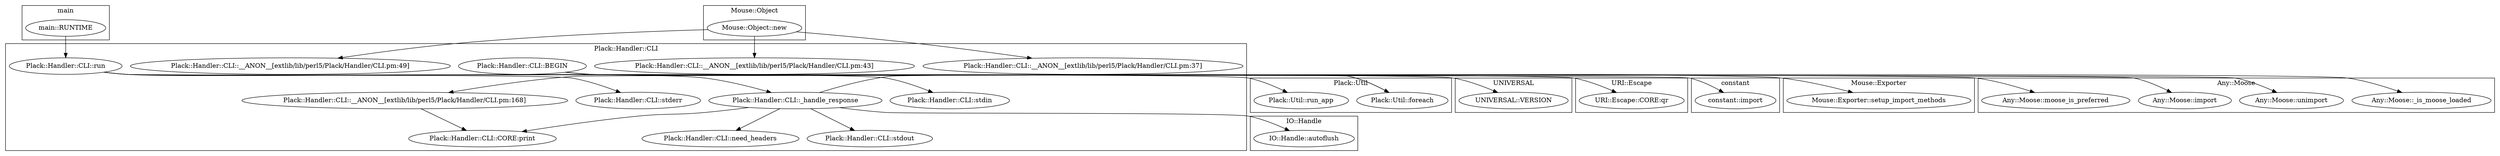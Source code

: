 digraph {
graph [overlap=false]
subgraph cluster_URI_Escape {
	label="URI::Escape";
	"URI::Escape::CORE:qr";
}
subgraph cluster_IO_Handle {
	label="IO::Handle";
	"IO::Handle::autoflush";
}
subgraph cluster_constant {
	label="constant";
	"constant::import";
}
subgraph cluster_Mouse_Exporter {
	label="Mouse::Exporter";
	"Mouse::Exporter::setup_import_methods";
}
subgraph cluster_main {
	label="main";
	"main::RUNTIME";
}
subgraph cluster_Plack_Util {
	label="Plack::Util";
	"Plack::Util::foreach";
	"Plack::Util::run_app";
}
subgraph cluster_Any_Moose {
	label="Any::Moose";
	"Any::Moose::_is_moose_loaded";
	"Any::Moose::unimport";
	"Any::Moose::import";
	"Any::Moose::moose_is_preferred";
}
subgraph cluster_UNIVERSAL {
	label="UNIVERSAL";
	"UNIVERSAL::VERSION";
}
subgraph cluster_Mouse_Object {
	label="Mouse::Object";
	"Mouse::Object::new";
}
subgraph cluster_Plack_Handler_CLI {
	label="Plack::Handler::CLI";
	"Plack::Handler::CLI::__ANON__[extlib/lib/perl5/Plack/Handler/CLI.pm:49]";
	"Plack::Handler::CLI::run";
	"Plack::Handler::CLI::stdout";
	"Plack::Handler::CLI::CORE:print";
	"Plack::Handler::CLI::BEGIN";
	"Plack::Handler::CLI::need_headers";
	"Plack::Handler::CLI::__ANON__[extlib/lib/perl5/Plack/Handler/CLI.pm:37]";
	"Plack::Handler::CLI::__ANON__[extlib/lib/perl5/Plack/Handler/CLI.pm:43]";
	"Plack::Handler::CLI::__ANON__[extlib/lib/perl5/Plack/Handler/CLI.pm:168]";
	"Plack::Handler::CLI::stdin";
	"Plack::Handler::CLI::stderr";
	"Plack::Handler::CLI::_handle_response";
}
"Plack::Handler::CLI::BEGIN" -> "Any::Moose::_is_moose_loaded";
"Plack::Handler::CLI::BEGIN" -> "Any::Moose::unimport";
"Plack::Handler::CLI::BEGIN" -> "URI::Escape::CORE:qr";
"Plack::Util::foreach" -> "Plack::Handler::CLI::__ANON__[extlib/lib/perl5/Plack/Handler/CLI.pm:168]";
"Plack::Handler::CLI::BEGIN" -> "constant::import";
"Plack::Handler::CLI::BEGIN" -> "Mouse::Exporter::setup_import_methods";
"main::RUNTIME" -> "Plack::Handler::CLI::run";
"Plack::Handler::CLI::BEGIN" -> "Any::Moose::import";
"Plack::Handler::CLI::BEGIN" -> "Any::Moose::moose_is_preferred";
"Plack::Handler::CLI::_handle_response" -> "Plack::Util::foreach";
"Plack::Handler::CLI::_handle_response" -> "Plack::Handler::CLI::need_headers";
"Plack::Handler::CLI::_handle_response" -> "IO::Handle::autoflush";
"Plack::Handler::CLI::run" -> "Plack::Handler::CLI::_handle_response";
"Plack::Handler::CLI::run" -> "Plack::Util::run_app";
"Plack::Handler::CLI::_handle_response" -> "Plack::Handler::CLI::stdout";
"Plack::Handler::CLI::run" -> "Plack::Handler::CLI::stdin";
"Mouse::Object::new" -> "Plack::Handler::CLI::__ANON__[extlib/lib/perl5/Plack/Handler/CLI.pm:49]";
"Plack::Handler::CLI::__ANON__[extlib/lib/perl5/Plack/Handler/CLI.pm:168]" -> "Plack::Handler::CLI::CORE:print";
"Plack::Handler::CLI::_handle_response" -> "Plack::Handler::CLI::CORE:print";
"Mouse::Object::new" -> "Plack::Handler::CLI::__ANON__[extlib/lib/perl5/Plack/Handler/CLI.pm:37]";
"Plack::Handler::CLI::run" -> "UNIVERSAL::VERSION";
"Mouse::Object::new" -> "Plack::Handler::CLI::__ANON__[extlib/lib/perl5/Plack/Handler/CLI.pm:43]";
"Plack::Handler::CLI::run" -> "Plack::Handler::CLI::stderr";
}
